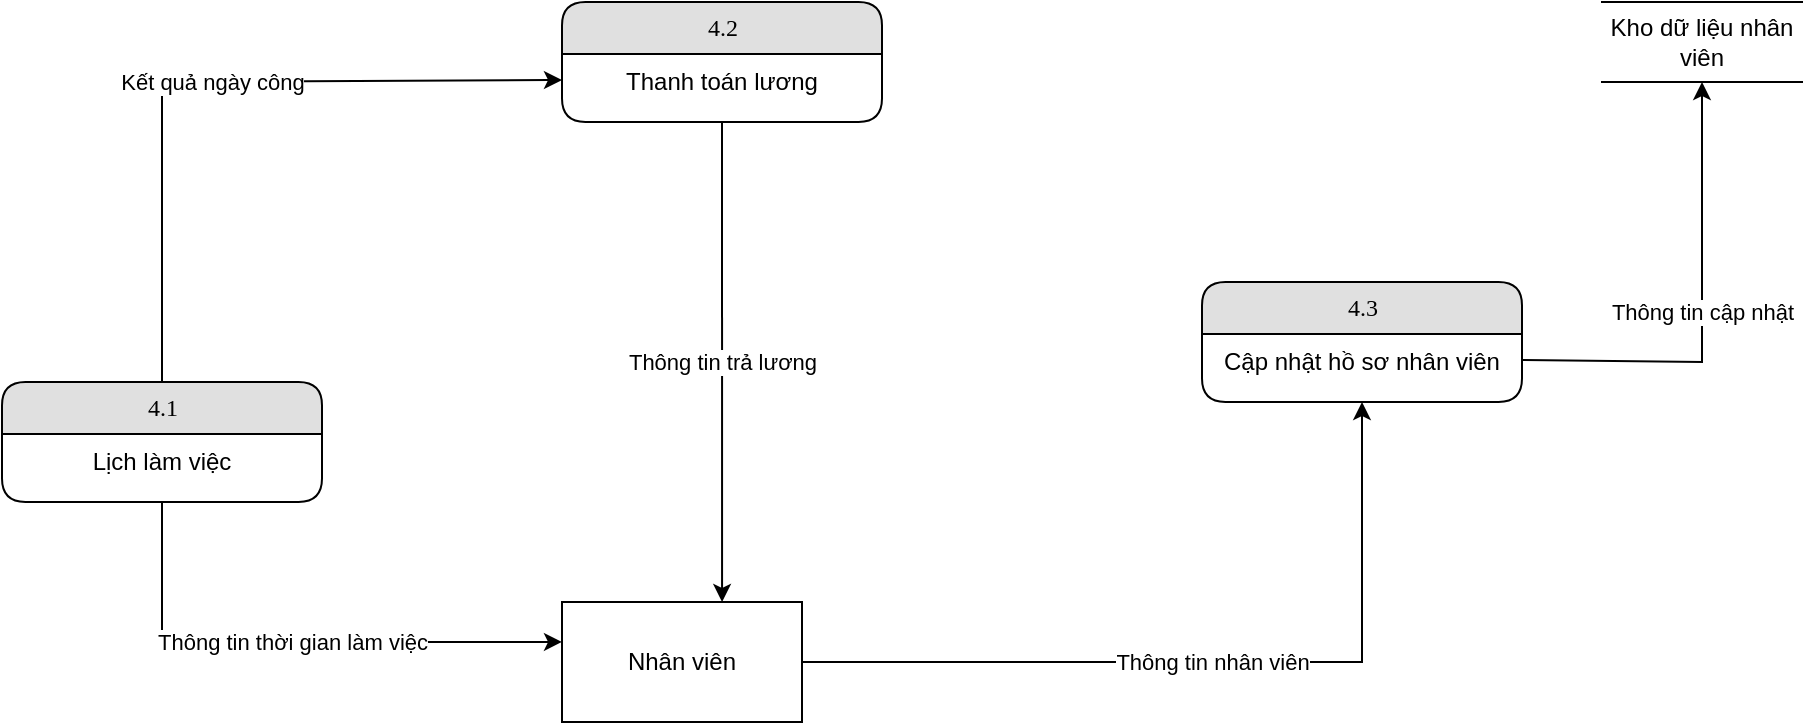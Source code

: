 <mxfile version="20.5.3" type="github">
  <diagram name="Page-1" id="b520641d-4fe3-3701-9064-5fc419738815">
    <mxGraphModel dx="1038" dy="539" grid="0" gridSize="10" guides="1" tooltips="1" connect="1" arrows="1" fold="1" page="1" pageScale="1" pageWidth="1100" pageHeight="850" background="none" math="0" shadow="0">
      <root>
        <mxCell id="0" />
        <mxCell id="1" parent="0" />
        <mxCell id="21ea969265ad0168-26" value="4.1" style="swimlane;html=1;fontStyle=0;childLayout=stackLayout;horizontal=1;startSize=26;fillColor=#e0e0e0;horizontalStack=0;resizeParent=1;resizeLast=0;collapsible=1;marginBottom=0;swimlaneFillColor=#ffffff;align=center;rounded=1;shadow=0;comic=0;labelBackgroundColor=none;strokeWidth=1;fontFamily=Verdana;fontSize=12" parent="1" vertex="1">
          <mxGeometry x="40" y="270" width="160" height="60" as="geometry" />
        </mxCell>
        <mxCell id="21ea969265ad0168-27" value="Lịch làm việc" style="text;html=1;strokeColor=none;fillColor=none;spacingLeft=4;spacingRight=4;whiteSpace=wrap;overflow=hidden;rotatable=0;points=[[0,0.5],[1,0.5]];portConstraint=eastwest;align=center;" parent="21ea969265ad0168-26" vertex="1">
          <mxGeometry y="26" width="160" height="26" as="geometry" />
        </mxCell>
        <mxCell id="nkDiazfKlONvMV2Xr0m5-1" value="4.2" style="swimlane;html=1;fontStyle=0;childLayout=stackLayout;horizontal=1;startSize=26;fillColor=#e0e0e0;horizontalStack=0;resizeParent=1;resizeLast=0;collapsible=1;marginBottom=0;swimlaneFillColor=#ffffff;align=center;rounded=1;shadow=0;comic=0;labelBackgroundColor=none;strokeWidth=1;fontFamily=Verdana;fontSize=12" vertex="1" parent="1">
          <mxGeometry x="320" y="80" width="160" height="60" as="geometry" />
        </mxCell>
        <mxCell id="nkDiazfKlONvMV2Xr0m5-2" value="Thanh toán lương" style="text;html=1;strokeColor=none;fillColor=none;spacingLeft=4;spacingRight=4;whiteSpace=wrap;overflow=hidden;rotatable=0;points=[[0,0.5],[1,0.5]];portConstraint=eastwest;align=center;" vertex="1" parent="nkDiazfKlONvMV2Xr0m5-1">
          <mxGeometry y="26" width="160" height="26" as="geometry" />
        </mxCell>
        <mxCell id="nkDiazfKlONvMV2Xr0m5-3" value="4.3" style="swimlane;html=1;fontStyle=0;childLayout=stackLayout;horizontal=1;startSize=26;fillColor=#e0e0e0;horizontalStack=0;resizeParent=1;resizeLast=0;collapsible=1;marginBottom=0;swimlaneFillColor=#ffffff;align=center;rounded=1;shadow=0;comic=0;labelBackgroundColor=none;strokeWidth=1;fontFamily=Verdana;fontSize=12" vertex="1" parent="1">
          <mxGeometry x="640" y="220" width="160" height="60" as="geometry" />
        </mxCell>
        <mxCell id="nkDiazfKlONvMV2Xr0m5-4" value="Cập nhật hồ sơ nhân viên" style="text;html=1;strokeColor=none;fillColor=none;spacingLeft=4;spacingRight=4;whiteSpace=wrap;overflow=hidden;rotatable=0;points=[[0,0.5],[1,0.5]];portConstraint=eastwest;align=center;" vertex="1" parent="nkDiazfKlONvMV2Xr0m5-3">
          <mxGeometry y="26" width="160" height="26" as="geometry" />
        </mxCell>
        <mxCell id="nkDiazfKlONvMV2Xr0m5-5" value="Kho dữ liệu nhân viên" style="shape=partialRectangle;whiteSpace=wrap;html=1;left=0;right=0;fillColor=none;" vertex="1" parent="1">
          <mxGeometry x="840" y="80" width="100" height="40" as="geometry" />
        </mxCell>
        <mxCell id="nkDiazfKlONvMV2Xr0m5-6" value="" style="endArrow=classic;html=1;rounded=0;exitX=0.5;exitY=0;exitDx=0;exitDy=0;entryX=0;entryY=0.5;entryDx=0;entryDy=0;" edge="1" parent="1" source="21ea969265ad0168-26" target="nkDiazfKlONvMV2Xr0m5-2">
          <mxGeometry relative="1" as="geometry">
            <mxPoint x="480" y="270" as="sourcePoint" />
            <mxPoint x="580" y="270" as="targetPoint" />
            <Array as="points">
              <mxPoint x="120" y="120" />
            </Array>
          </mxGeometry>
        </mxCell>
        <mxCell id="nkDiazfKlONvMV2Xr0m5-7" value="Kết quả ngày công" style="edgeLabel;resizable=0;html=1;align=center;verticalAlign=middle;" connectable="0" vertex="1" parent="nkDiazfKlONvMV2Xr0m5-6">
          <mxGeometry relative="1" as="geometry" />
        </mxCell>
        <mxCell id="nkDiazfKlONvMV2Xr0m5-8" value="Nhân viên" style="rounded=0;whiteSpace=wrap;html=1;" vertex="1" parent="1">
          <mxGeometry x="320" y="380" width="120" height="60" as="geometry" />
        </mxCell>
        <mxCell id="nkDiazfKlONvMV2Xr0m5-9" value="" style="endArrow=classic;html=1;rounded=0;exitX=0.5;exitY=1;exitDx=0;exitDy=0;entryX=0;entryY=0.333;entryDx=0;entryDy=0;entryPerimeter=0;" edge="1" parent="1" source="21ea969265ad0168-26" target="nkDiazfKlONvMV2Xr0m5-8">
          <mxGeometry relative="1" as="geometry">
            <mxPoint x="480" y="270" as="sourcePoint" />
            <mxPoint x="580" y="270" as="targetPoint" />
            <Array as="points">
              <mxPoint x="120" y="400" />
            </Array>
          </mxGeometry>
        </mxCell>
        <mxCell id="nkDiazfKlONvMV2Xr0m5-10" value="Thông tin thời gian làm việc" style="edgeLabel;resizable=0;html=1;align=center;verticalAlign=middle;" connectable="0" vertex="1" parent="nkDiazfKlONvMV2Xr0m5-9">
          <mxGeometry relative="1" as="geometry" />
        </mxCell>
        <mxCell id="nkDiazfKlONvMV2Xr0m5-11" value="" style="endArrow=classic;html=1;rounded=0;exitX=0.5;exitY=1;exitDx=0;exitDy=0;entryX=0.667;entryY=0;entryDx=0;entryDy=0;entryPerimeter=0;" edge="1" parent="1" source="nkDiazfKlONvMV2Xr0m5-1" target="nkDiazfKlONvMV2Xr0m5-8">
          <mxGeometry relative="1" as="geometry">
            <mxPoint x="480" y="270" as="sourcePoint" />
            <mxPoint x="580" y="270" as="targetPoint" />
          </mxGeometry>
        </mxCell>
        <mxCell id="nkDiazfKlONvMV2Xr0m5-12" value="Thông tin trả lương" style="edgeLabel;resizable=0;html=1;align=center;verticalAlign=middle;" connectable="0" vertex="1" parent="nkDiazfKlONvMV2Xr0m5-11">
          <mxGeometry relative="1" as="geometry" />
        </mxCell>
        <mxCell id="nkDiazfKlONvMV2Xr0m5-13" value="" style="endArrow=classic;html=1;rounded=0;exitX=1;exitY=0.5;exitDx=0;exitDy=0;entryX=0.5;entryY=1;entryDx=0;entryDy=0;" edge="1" parent="1" source="nkDiazfKlONvMV2Xr0m5-8" target="nkDiazfKlONvMV2Xr0m5-3">
          <mxGeometry relative="1" as="geometry">
            <mxPoint x="480" y="270" as="sourcePoint" />
            <mxPoint x="580" y="270" as="targetPoint" />
            <Array as="points">
              <mxPoint x="720" y="410" />
            </Array>
          </mxGeometry>
        </mxCell>
        <mxCell id="nkDiazfKlONvMV2Xr0m5-14" value="Thông tin nhân viên" style="edgeLabel;resizable=0;html=1;align=center;verticalAlign=middle;" connectable="0" vertex="1" parent="nkDiazfKlONvMV2Xr0m5-13">
          <mxGeometry relative="1" as="geometry" />
        </mxCell>
        <mxCell id="nkDiazfKlONvMV2Xr0m5-15" value="" style="endArrow=classic;html=1;rounded=0;exitX=1;exitY=0.5;exitDx=0;exitDy=0;entryX=0.5;entryY=1;entryDx=0;entryDy=0;" edge="1" parent="1" source="nkDiazfKlONvMV2Xr0m5-4" target="nkDiazfKlONvMV2Xr0m5-5">
          <mxGeometry relative="1" as="geometry">
            <mxPoint x="480" y="270" as="sourcePoint" />
            <mxPoint x="580" y="270" as="targetPoint" />
            <Array as="points">
              <mxPoint x="890" y="260" />
            </Array>
          </mxGeometry>
        </mxCell>
        <mxCell id="nkDiazfKlONvMV2Xr0m5-16" value="Thông tin cập nhật" style="edgeLabel;resizable=0;html=1;align=center;verticalAlign=middle;" connectable="0" vertex="1" parent="nkDiazfKlONvMV2Xr0m5-15">
          <mxGeometry relative="1" as="geometry" />
        </mxCell>
      </root>
    </mxGraphModel>
  </diagram>
</mxfile>
